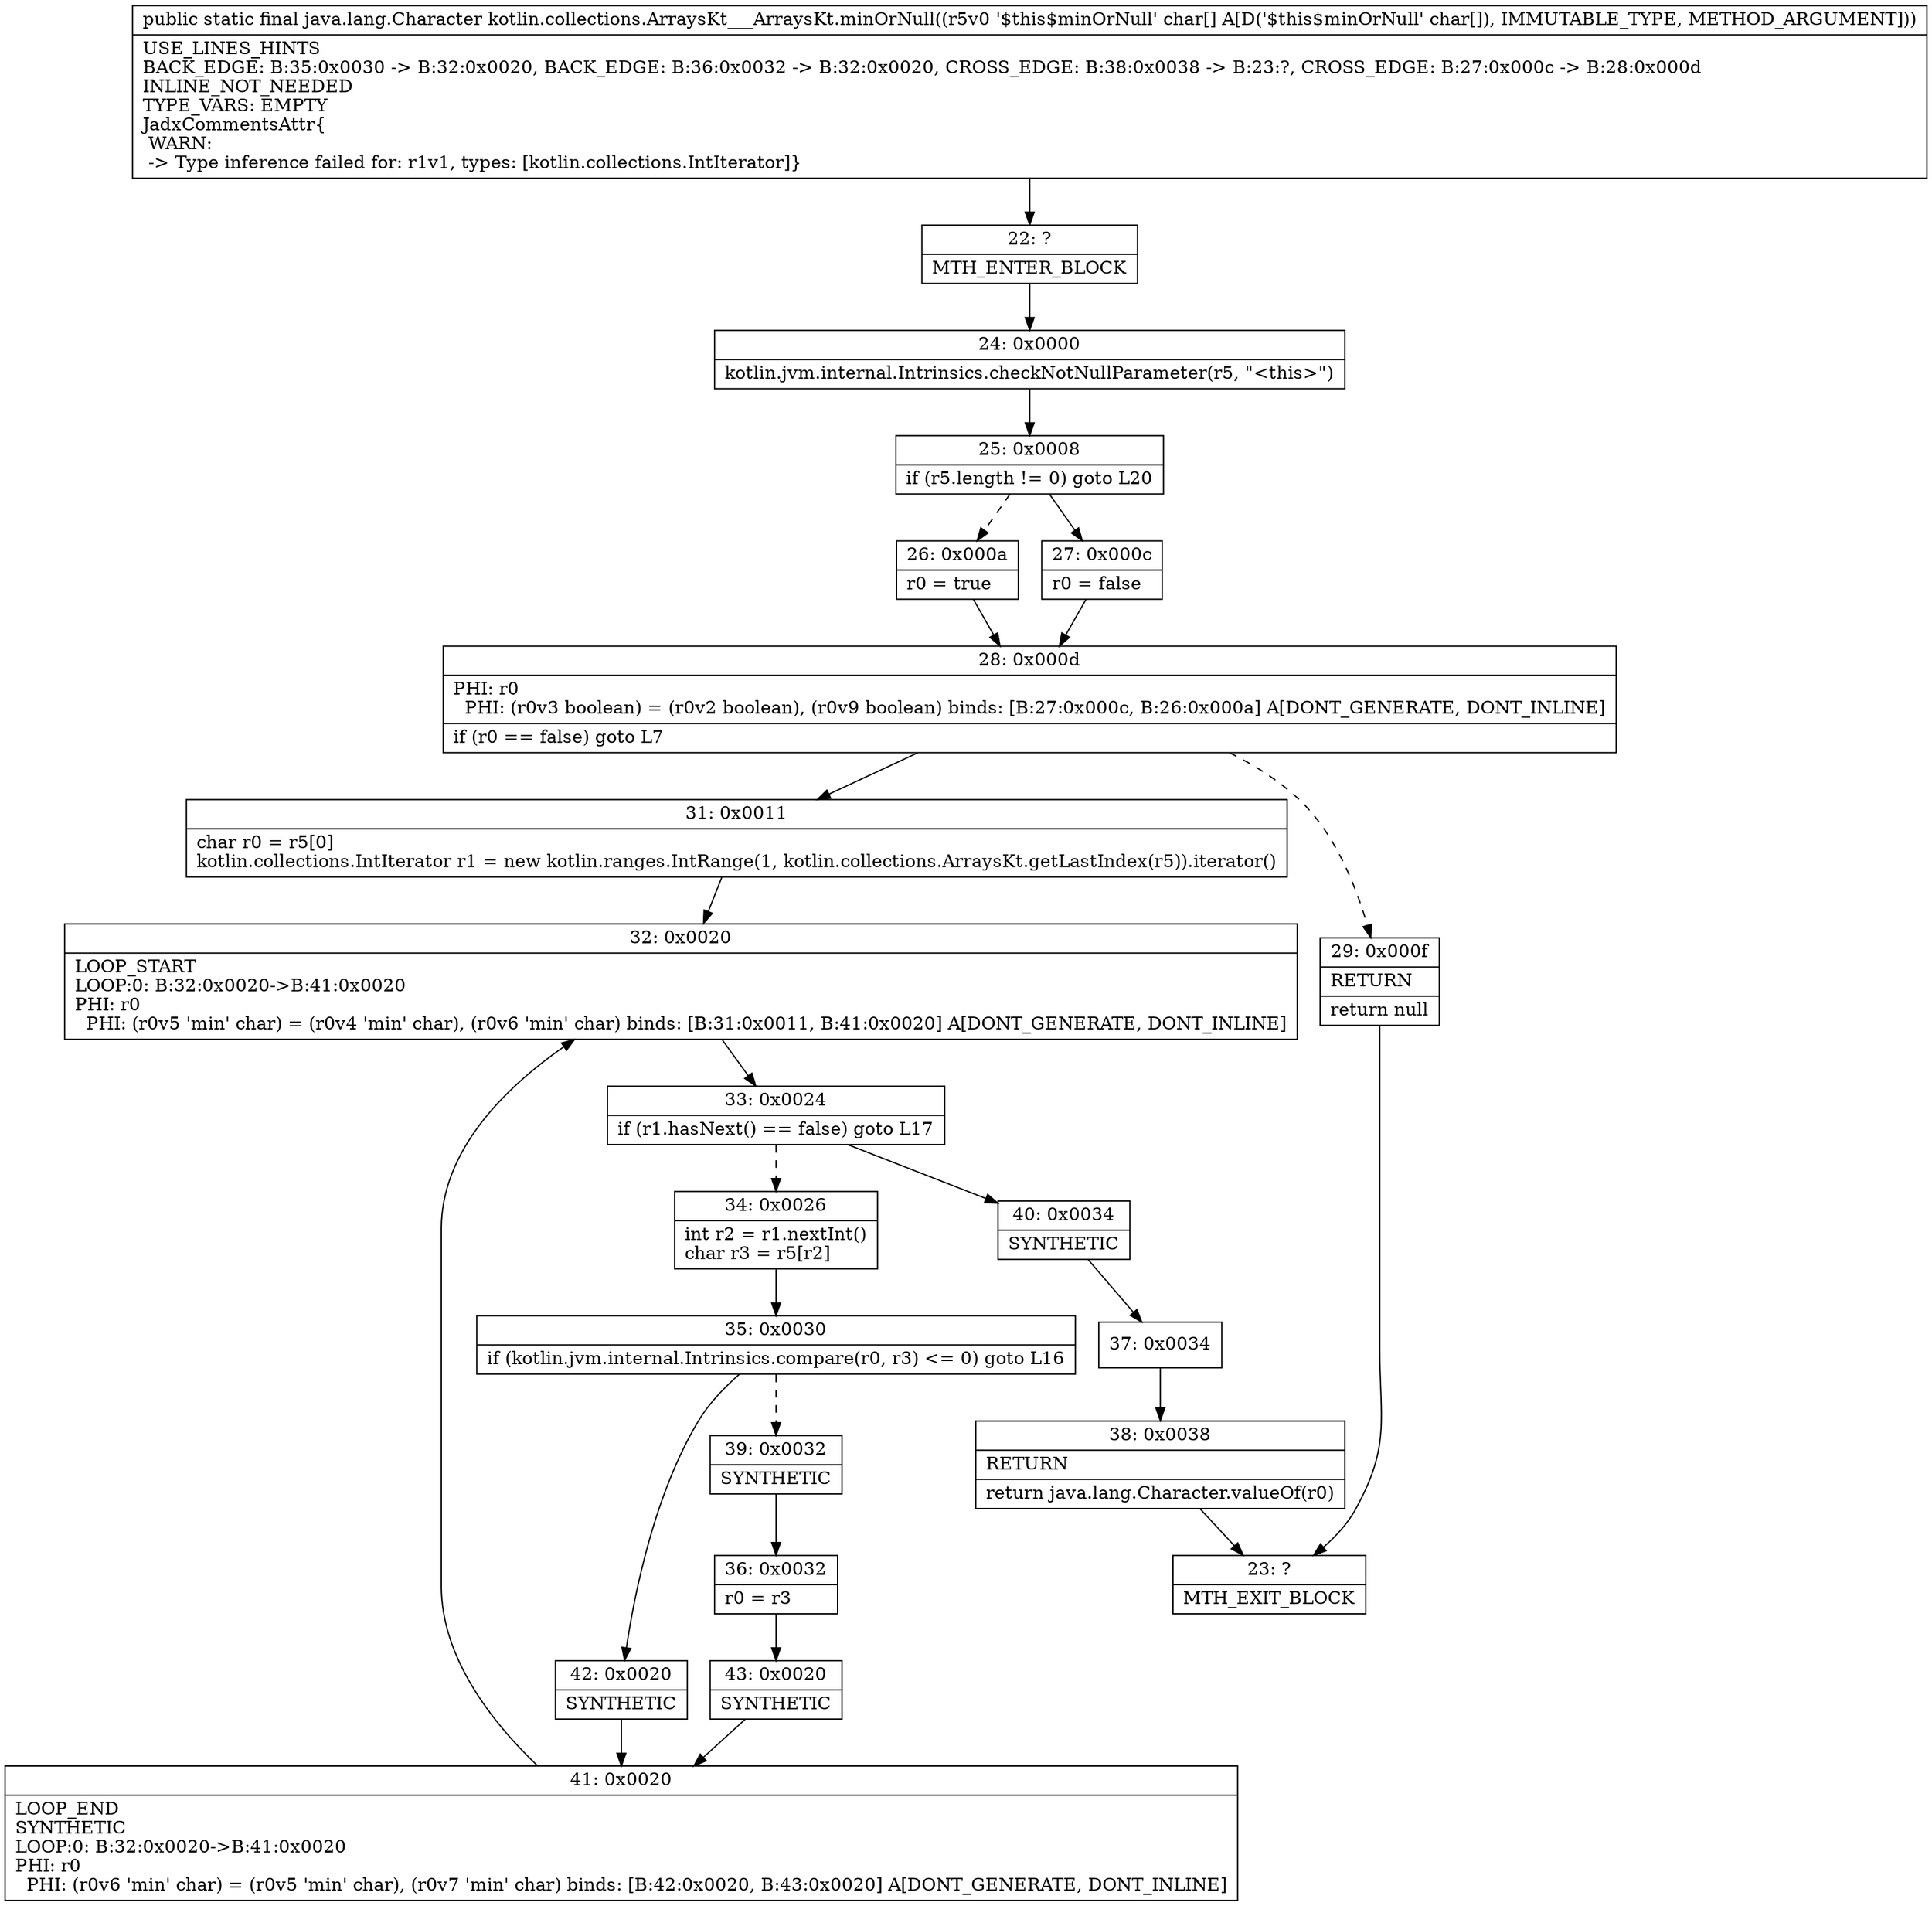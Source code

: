 digraph "CFG forkotlin.collections.ArraysKt___ArraysKt.minOrNull([C)Ljava\/lang\/Character;" {
Node_22 [shape=record,label="{22\:\ ?|MTH_ENTER_BLOCK\l}"];
Node_24 [shape=record,label="{24\:\ 0x0000|kotlin.jvm.internal.Intrinsics.checkNotNullParameter(r5, \"\<this\>\")\l}"];
Node_25 [shape=record,label="{25\:\ 0x0008|if (r5.length != 0) goto L20\l}"];
Node_26 [shape=record,label="{26\:\ 0x000a|r0 = true\l}"];
Node_28 [shape=record,label="{28\:\ 0x000d|PHI: r0 \l  PHI: (r0v3 boolean) = (r0v2 boolean), (r0v9 boolean) binds: [B:27:0x000c, B:26:0x000a] A[DONT_GENERATE, DONT_INLINE]\l|if (r0 == false) goto L7\l}"];
Node_29 [shape=record,label="{29\:\ 0x000f|RETURN\l|return null\l}"];
Node_23 [shape=record,label="{23\:\ ?|MTH_EXIT_BLOCK\l}"];
Node_31 [shape=record,label="{31\:\ 0x0011|char r0 = r5[0]\lkotlin.collections.IntIterator r1 = new kotlin.ranges.IntRange(1, kotlin.collections.ArraysKt.getLastIndex(r5)).iterator()\l}"];
Node_32 [shape=record,label="{32\:\ 0x0020|LOOP_START\lLOOP:0: B:32:0x0020\-\>B:41:0x0020\lPHI: r0 \l  PHI: (r0v5 'min' char) = (r0v4 'min' char), (r0v6 'min' char) binds: [B:31:0x0011, B:41:0x0020] A[DONT_GENERATE, DONT_INLINE]\l}"];
Node_33 [shape=record,label="{33\:\ 0x0024|if (r1.hasNext() == false) goto L17\l}"];
Node_34 [shape=record,label="{34\:\ 0x0026|int r2 = r1.nextInt()\lchar r3 = r5[r2]\l}"];
Node_35 [shape=record,label="{35\:\ 0x0030|if (kotlin.jvm.internal.Intrinsics.compare(r0, r3) \<= 0) goto L16\l}"];
Node_39 [shape=record,label="{39\:\ 0x0032|SYNTHETIC\l}"];
Node_36 [shape=record,label="{36\:\ 0x0032|r0 = r3\l}"];
Node_43 [shape=record,label="{43\:\ 0x0020|SYNTHETIC\l}"];
Node_41 [shape=record,label="{41\:\ 0x0020|LOOP_END\lSYNTHETIC\lLOOP:0: B:32:0x0020\-\>B:41:0x0020\lPHI: r0 \l  PHI: (r0v6 'min' char) = (r0v5 'min' char), (r0v7 'min' char) binds: [B:42:0x0020, B:43:0x0020] A[DONT_GENERATE, DONT_INLINE]\l}"];
Node_42 [shape=record,label="{42\:\ 0x0020|SYNTHETIC\l}"];
Node_40 [shape=record,label="{40\:\ 0x0034|SYNTHETIC\l}"];
Node_37 [shape=record,label="{37\:\ 0x0034}"];
Node_38 [shape=record,label="{38\:\ 0x0038|RETURN\l|return java.lang.Character.valueOf(r0)\l}"];
Node_27 [shape=record,label="{27\:\ 0x000c|r0 = false\l}"];
MethodNode[shape=record,label="{public static final java.lang.Character kotlin.collections.ArraysKt___ArraysKt.minOrNull((r5v0 '$this$minOrNull' char[] A[D('$this$minOrNull' char[]), IMMUTABLE_TYPE, METHOD_ARGUMENT]))  | USE_LINES_HINTS\lBACK_EDGE: B:35:0x0030 \-\> B:32:0x0020, BACK_EDGE: B:36:0x0032 \-\> B:32:0x0020, CROSS_EDGE: B:38:0x0038 \-\> B:23:?, CROSS_EDGE: B:27:0x000c \-\> B:28:0x000d\lINLINE_NOT_NEEDED\lTYPE_VARS: EMPTY\lJadxCommentsAttr\{\l WARN: \l \-\> Type inference failed for: r1v1, types: [kotlin.collections.IntIterator]\}\l}"];
MethodNode -> Node_22;Node_22 -> Node_24;
Node_24 -> Node_25;
Node_25 -> Node_26[style=dashed];
Node_25 -> Node_27;
Node_26 -> Node_28;
Node_28 -> Node_29[style=dashed];
Node_28 -> Node_31;
Node_29 -> Node_23;
Node_31 -> Node_32;
Node_32 -> Node_33;
Node_33 -> Node_34[style=dashed];
Node_33 -> Node_40;
Node_34 -> Node_35;
Node_35 -> Node_39[style=dashed];
Node_35 -> Node_42;
Node_39 -> Node_36;
Node_36 -> Node_43;
Node_43 -> Node_41;
Node_41 -> Node_32;
Node_42 -> Node_41;
Node_40 -> Node_37;
Node_37 -> Node_38;
Node_38 -> Node_23;
Node_27 -> Node_28;
}

